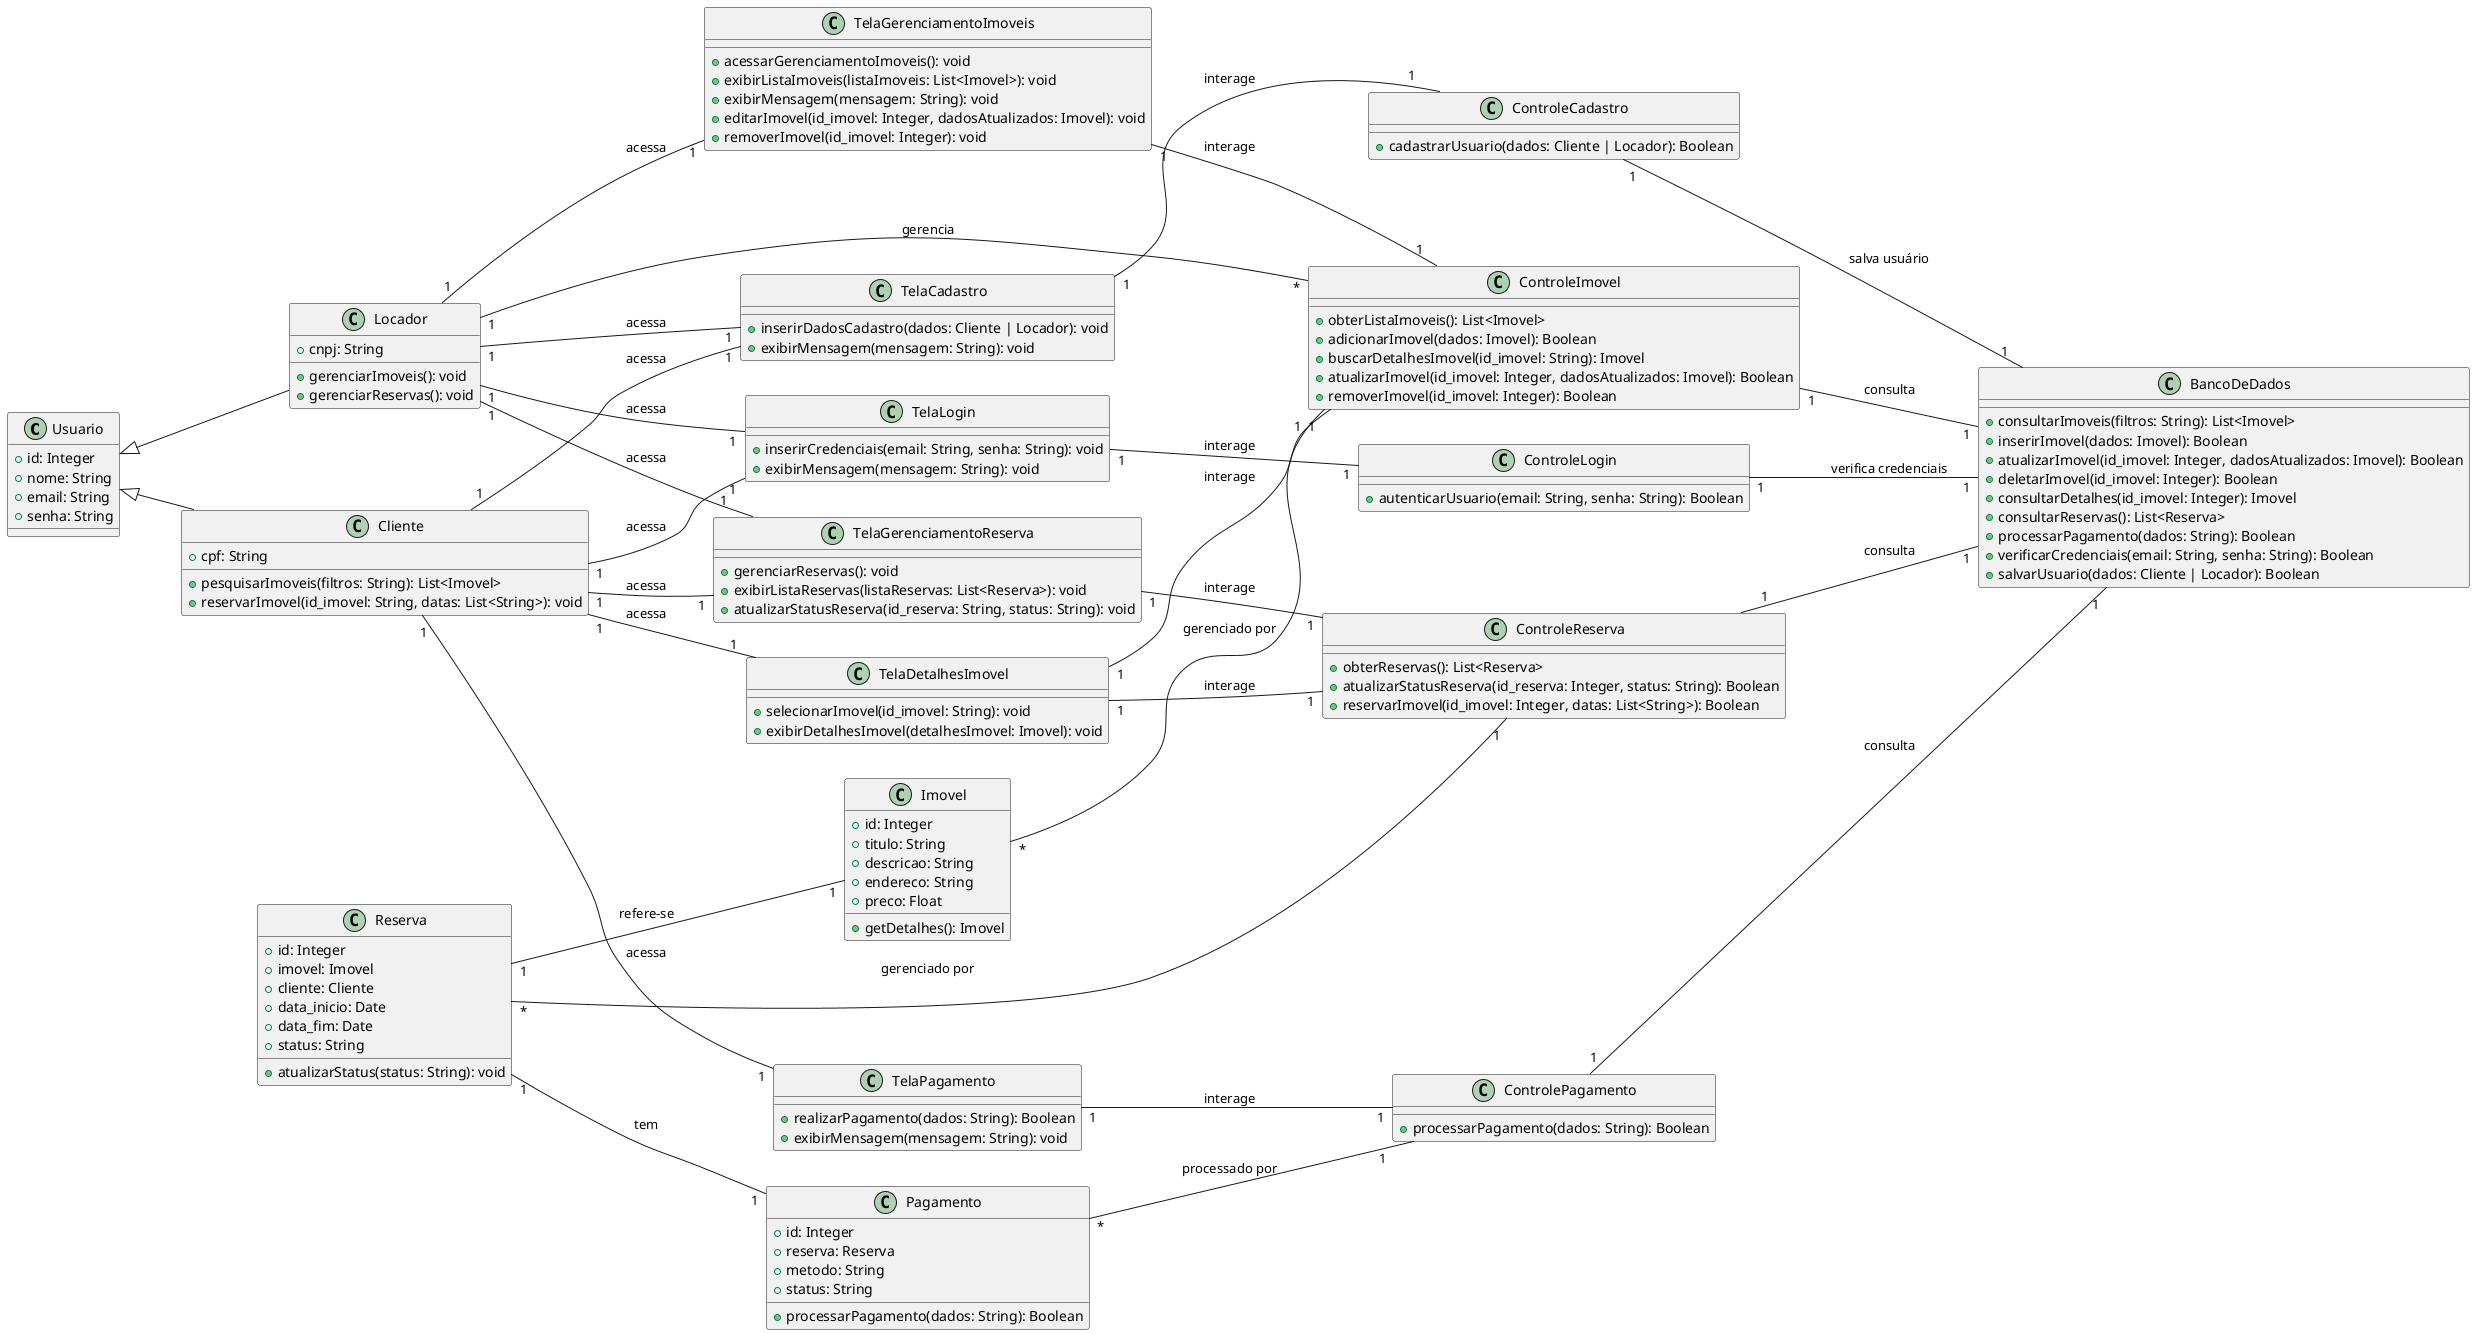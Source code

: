 @startuml
left to right direction

class Usuario {
    +id: Integer
    +nome: String
    +email: String
    +senha: String
}

class Locador {
    +cnpj: String
    +gerenciarImoveis(): void
    +gerenciarReservas(): void
}

class Cliente {
    +cpf: String
    +pesquisarImoveis(filtros: String): List<Imovel>
    +reservarImovel(id_imovel: String, datas: List<String>): void
}

Usuario <|-- Locador
Usuario <|-- Cliente

class Imovel {
    +id: Integer
    +titulo: String
    +descricao: String
    +endereco: String
    +preco: Float
    +getDetalhes(): Imovel
}

class Reserva {
    +id: Integer
    +imovel: Imovel
    +cliente: Cliente
    +data_inicio: Date
    +data_fim: Date
    +status: String
    +atualizarStatus(status: String): void
}

class Pagamento {
    +id: Integer
    +reserva: Reserva
    +metodo: String
    +status: String
    +processarPagamento(dados: String): Boolean
}

class ControleImovel {
    +obterListaImoveis(): List<Imovel>
    +adicionarImovel(dados: Imovel): Boolean
    +buscarDetalhesImovel(id_imovel: String): Imovel
    +atualizarImovel(id_imovel: Integer, dadosAtualizados: Imovel): Boolean
    +removerImovel(id_imovel: Integer): Boolean
}

class ControleReserva {
    +obterReservas(): List<Reserva>
    +atualizarStatusReserva(id_reserva: Integer, status: String): Boolean
    +reservarImovel(id_imovel: Integer, datas: List<String>): Boolean
}

class ControlePagamento {
    +processarPagamento(dados: String): Boolean
}

class ControleLogin {
    +autenticarUsuario(email: String, senha: String): Boolean
}

class ControleCadastro {
    +cadastrarUsuario(dados: Cliente | Locador): Boolean
}

class BancoDeDados {
    +consultarImoveis(filtros: String): List<Imovel>
    +inserirImovel(dados: Imovel): Boolean
    +atualizarImovel(id_imovel: Integer, dadosAtualizados: Imovel): Boolean
    +deletarImovel(id_imovel: Integer): Boolean
    +consultarDetalhes(id_imovel: Integer): Imovel
    +consultarReservas(): List<Reserva>
    +processarPagamento(dados: String): Boolean
    +verificarCredenciais(email: String, senha: String): Boolean
    +salvarUsuario(dados: Cliente | Locador): Boolean
}

class TelaGerenciamentoImoveis {
    +acessarGerenciamentoImoveis(): void
    +exibirListaImoveis(listaImoveis: List<Imovel>): void
    +exibirMensagem(mensagem: String): void
    +editarImovel(id_imovel: Integer, dadosAtualizados: Imovel): void
    +removerImovel(id_imovel: Integer): void
}

class TelaGerenciamentoReserva {
    +gerenciarReservas(): void
    +exibirListaReservas(listaReservas: List<Reserva>): void
    +atualizarStatusReserva(id_reserva: String, status: String): void
}

class TelaDetalhesImovel {
    +selecionarImovel(id_imovel: String): void
    +exibirDetalhesImovel(detalhesImovel: Imovel): void
}

class TelaLogin {
    +inserirCredenciais(email: String, senha: String): void
    +exibirMensagem(mensagem: String): void
}

class TelaCadastro {
    +inserirDadosCadastro(dados: Cliente | Locador): void
    +exibirMensagem(mensagem: String): void
}

class TelaPagamento {
    +realizarPagamento(dados: String): Boolean
    +exibirMensagem(mensagem: String): void
}

Locador "1" -- "*" ControleImovel: gerencia
Reserva "1" -- "1" Imovel: refere-se
Reserva "1" -- "1" Pagamento: tem
Imovel "*" -- "1" ControleImovel: gerenciado por
Reserva "*" -- "1" ControleReserva: gerenciado por
Pagamento "*" -- "1" ControlePagamento: processado por
ControleImovel "1" -- "1" BancoDeDados: consulta
ControleReserva "1" -- "1" BancoDeDados: consulta
ControlePagamento "1" -- "1" BancoDeDados: consulta
ControleLogin "1" -- "1" BancoDeDados: verifica credenciais
ControleCadastro "1" -- "1" BancoDeDados: salva usuário

TelaGerenciamentoImoveis "1" -- "1" ControleImovel: interage
TelaGerenciamentoReserva "1" -- "1" ControleReserva: interage
TelaDetalhesImovel "1" -- "1" ControleImovel: interage
TelaDetalhesImovel "1" -- "1" ControleReserva: interage
TelaLogin "1" -- "1" ControleLogin: interage
TelaCadastro "1" -- "1" ControleCadastro: interage
TelaPagamento "1" -- "1" ControlePagamento: interage

Cliente "1" -- "1" TelaDetalhesImovel: acessa
Cliente "1" -- "1" TelaGerenciamentoReserva: acessa
Cliente "1" -- "1" TelaPagamento: acessa
Cliente "1" -- "1" TelaLogin: acessa
Cliente "1" -- "1" TelaCadastro: acessa

Locador "1" -- "1" TelaGerenciamentoImoveis: acessa
Locador "1" -- "1" TelaGerenciamentoReserva: acessa
Locador "1" -- "1" TelaLogin: acessa
Locador "1" -- "1" TelaCadastro: acessa

@enduml
